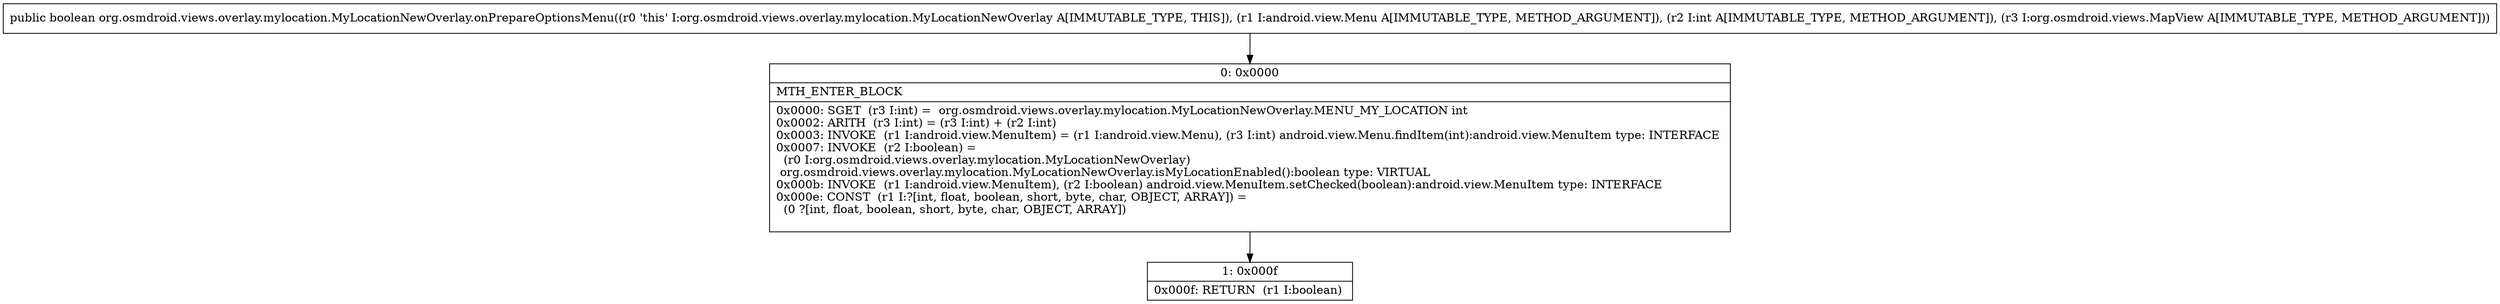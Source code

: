 digraph "CFG fororg.osmdroid.views.overlay.mylocation.MyLocationNewOverlay.onPrepareOptionsMenu(Landroid\/view\/Menu;ILorg\/osmdroid\/views\/MapView;)Z" {
Node_0 [shape=record,label="{0\:\ 0x0000|MTH_ENTER_BLOCK\l|0x0000: SGET  (r3 I:int) =  org.osmdroid.views.overlay.mylocation.MyLocationNewOverlay.MENU_MY_LOCATION int \l0x0002: ARITH  (r3 I:int) = (r3 I:int) + (r2 I:int) \l0x0003: INVOKE  (r1 I:android.view.MenuItem) = (r1 I:android.view.Menu), (r3 I:int) android.view.Menu.findItem(int):android.view.MenuItem type: INTERFACE \l0x0007: INVOKE  (r2 I:boolean) = \l  (r0 I:org.osmdroid.views.overlay.mylocation.MyLocationNewOverlay)\l org.osmdroid.views.overlay.mylocation.MyLocationNewOverlay.isMyLocationEnabled():boolean type: VIRTUAL \l0x000b: INVOKE  (r1 I:android.view.MenuItem), (r2 I:boolean) android.view.MenuItem.setChecked(boolean):android.view.MenuItem type: INTERFACE \l0x000e: CONST  (r1 I:?[int, float, boolean, short, byte, char, OBJECT, ARRAY]) = \l  (0 ?[int, float, boolean, short, byte, char, OBJECT, ARRAY])\l \l}"];
Node_1 [shape=record,label="{1\:\ 0x000f|0x000f: RETURN  (r1 I:boolean) \l}"];
MethodNode[shape=record,label="{public boolean org.osmdroid.views.overlay.mylocation.MyLocationNewOverlay.onPrepareOptionsMenu((r0 'this' I:org.osmdroid.views.overlay.mylocation.MyLocationNewOverlay A[IMMUTABLE_TYPE, THIS]), (r1 I:android.view.Menu A[IMMUTABLE_TYPE, METHOD_ARGUMENT]), (r2 I:int A[IMMUTABLE_TYPE, METHOD_ARGUMENT]), (r3 I:org.osmdroid.views.MapView A[IMMUTABLE_TYPE, METHOD_ARGUMENT])) }"];
MethodNode -> Node_0;
Node_0 -> Node_1;
}

